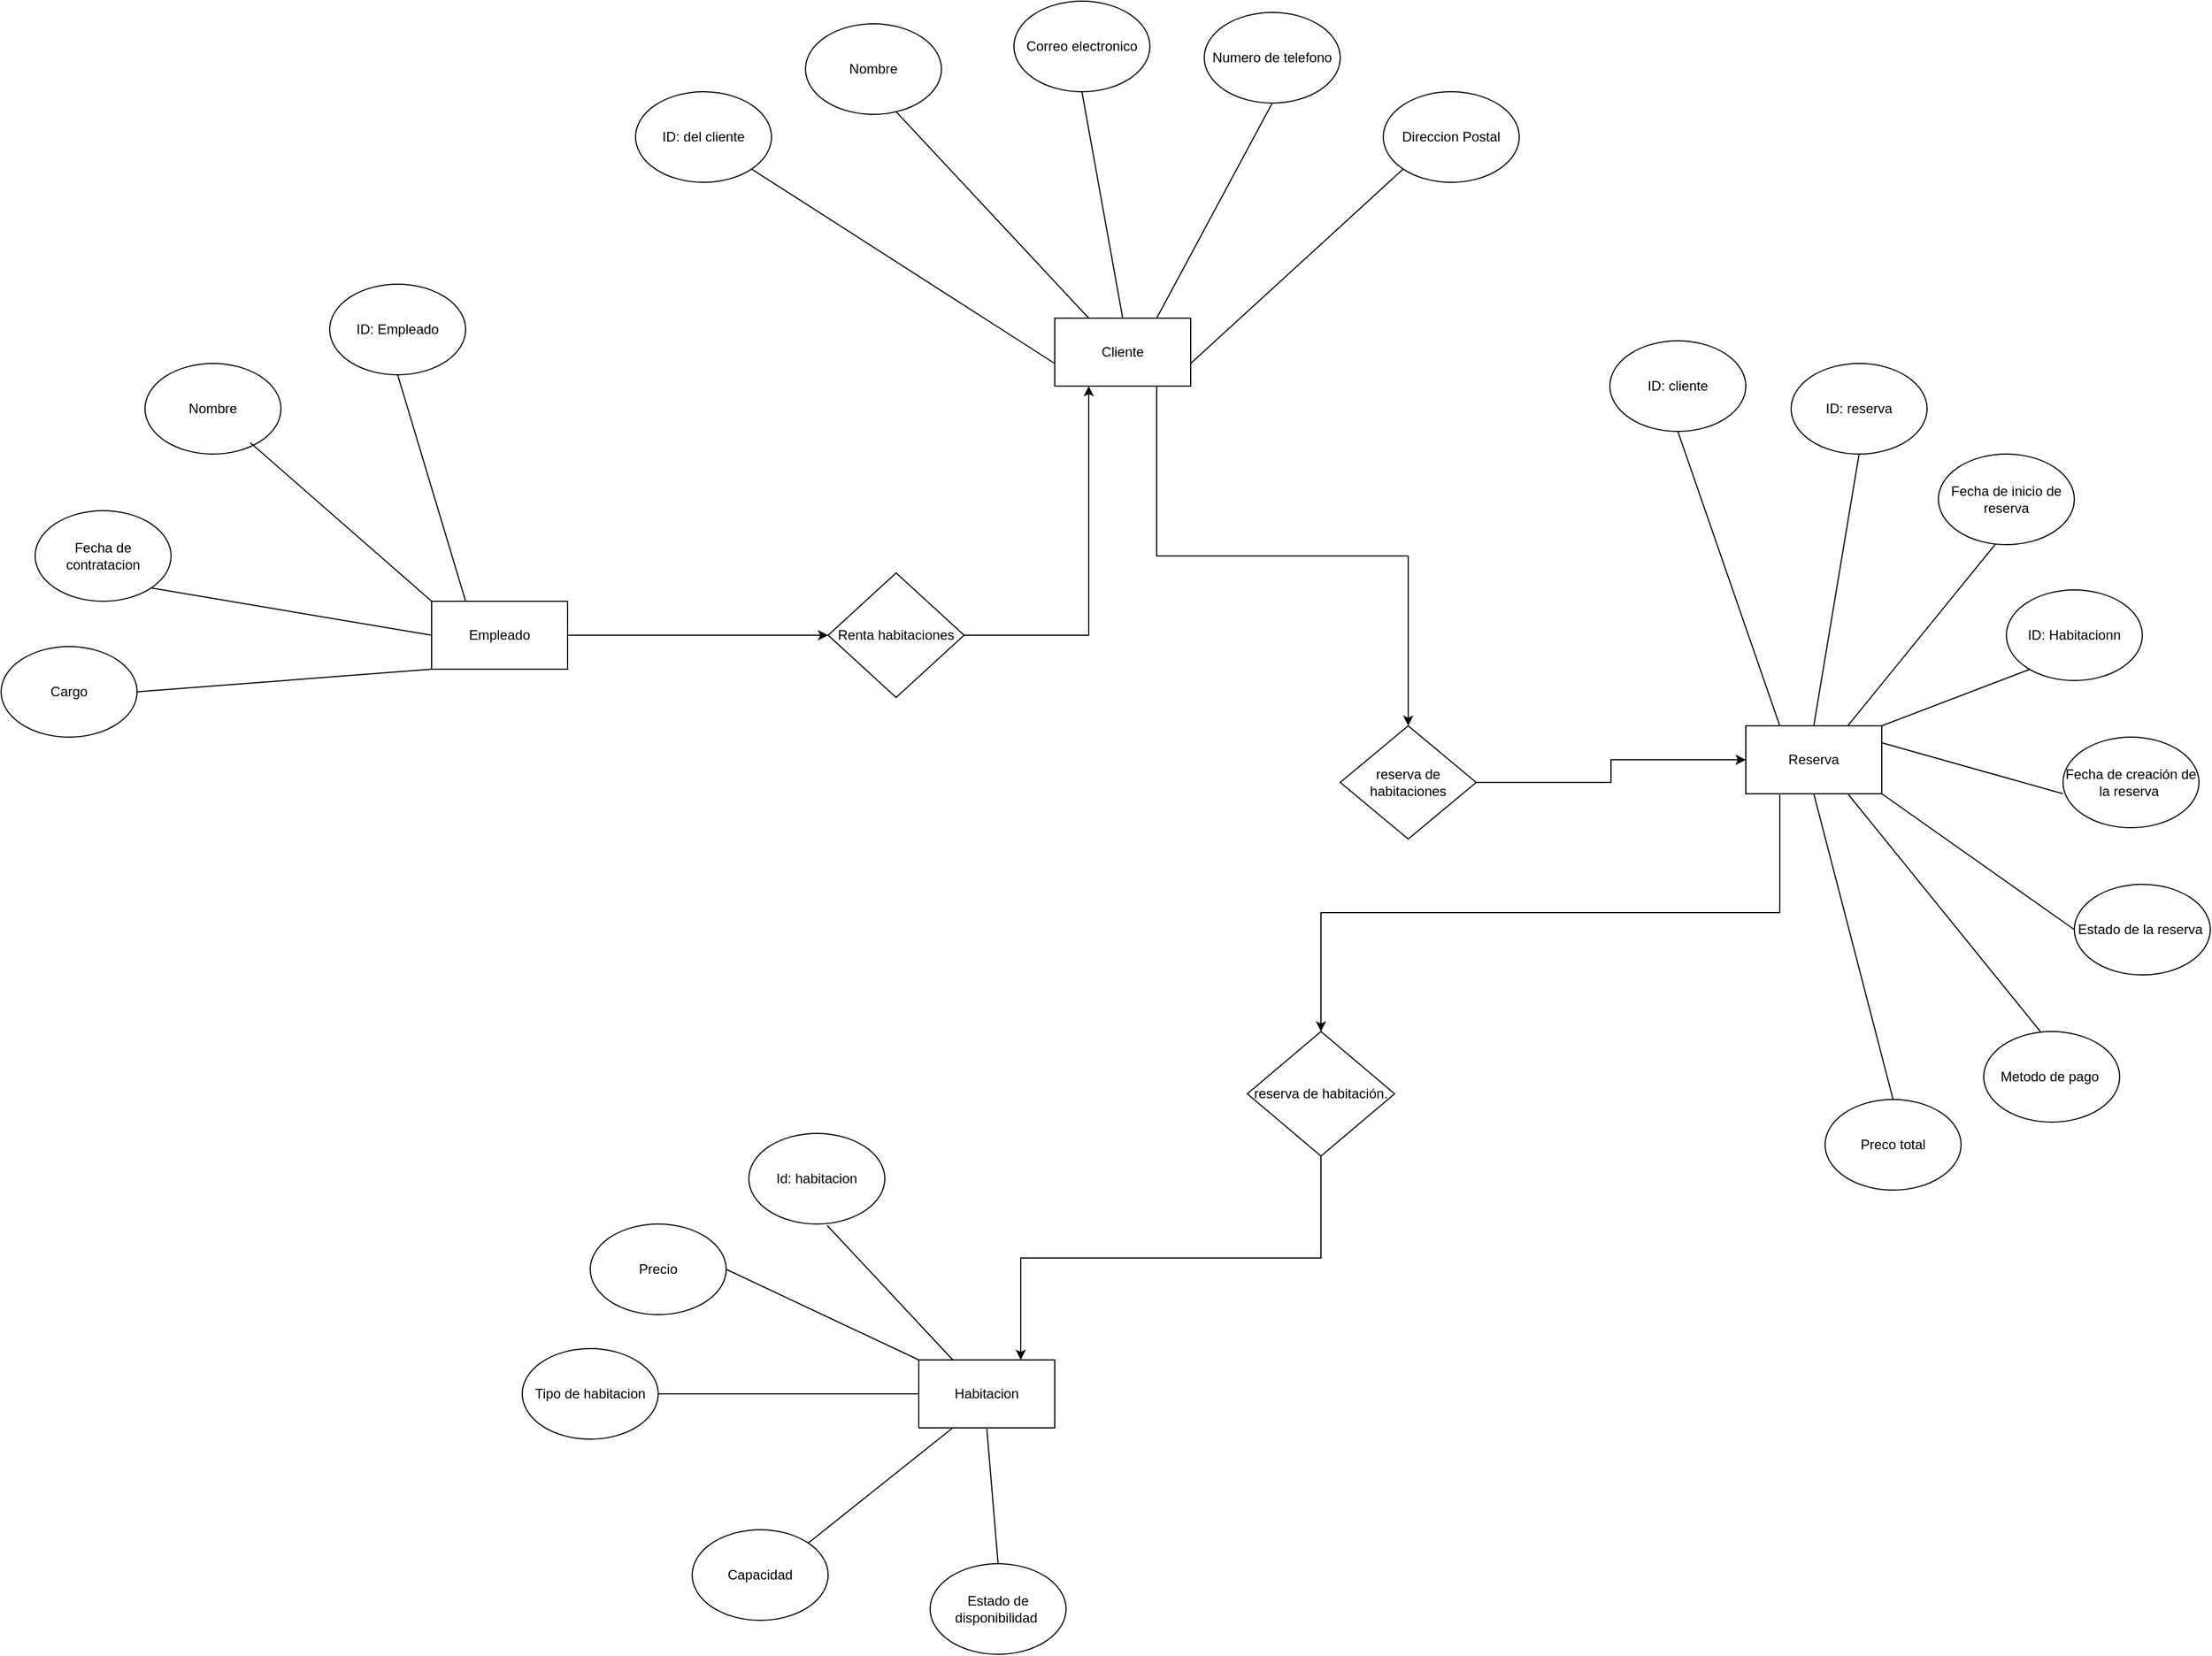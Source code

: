 <mxfile version="24.0.4" type="device" pages="2">
  <diagram name="Página-1" id="-MqDOU_DdKa5t3QtWSaB">
    <mxGraphModel dx="2831" dy="2239" grid="1" gridSize="10" guides="1" tooltips="1" connect="1" arrows="1" fold="1" page="1" pageScale="1" pageWidth="827" pageHeight="1169" math="0" shadow="0">
      <root>
        <mxCell id="0" />
        <mxCell id="1" parent="0" />
        <mxCell id="SwmQl8uYm_OJiq7L8Asu-42" style="edgeStyle=orthogonalEdgeStyle;rounded=0;orthogonalLoop=1;jettySize=auto;html=1;exitX=0.75;exitY=1;exitDx=0;exitDy=0;entryX=0.5;entryY=0;entryDx=0;entryDy=0;" parent="1" source="wfd1koPSOt6xtV-1Nqlb-1" target="nQkMyTVI8K83MqZ3Riz7-21" edge="1">
          <mxGeometry relative="1" as="geometry" />
        </mxCell>
        <mxCell id="wfd1koPSOt6xtV-1Nqlb-1" value="Cliente" style="rounded=0;whiteSpace=wrap;html=1;" parent="1" vertex="1">
          <mxGeometry x="390" y="250" width="120" height="60" as="geometry" />
        </mxCell>
        <mxCell id="wfd1koPSOt6xtV-1Nqlb-2" value="Nombre" style="ellipse;whiteSpace=wrap;html=1;" parent="1" vertex="1">
          <mxGeometry x="170" y="-10" width="120" height="80" as="geometry" />
        </mxCell>
        <mxCell id="wfd1koPSOt6xtV-1Nqlb-3" value="ID: del cliente" style="ellipse;whiteSpace=wrap;html=1;" parent="1" vertex="1">
          <mxGeometry x="20" y="50" width="120" height="80" as="geometry" />
        </mxCell>
        <mxCell id="wfd1koPSOt6xtV-1Nqlb-4" value="Correo electronico" style="ellipse;whiteSpace=wrap;html=1;" parent="1" vertex="1">
          <mxGeometry x="354" y="-30" width="120" height="80" as="geometry" />
        </mxCell>
        <mxCell id="wfd1koPSOt6xtV-1Nqlb-5" value="Numero de telefono" style="ellipse;whiteSpace=wrap;html=1;" parent="1" vertex="1">
          <mxGeometry x="522" y="-20" width="120" height="80" as="geometry" />
        </mxCell>
        <mxCell id="nQkMyTVI8K83MqZ3Riz7-1" value="" style="endArrow=none;html=1;rounded=0;exitX=1;exitY=1;exitDx=0;exitDy=0;" parent="1" source="wfd1koPSOt6xtV-1Nqlb-3" edge="1">
          <mxGeometry width="50" height="50" relative="1" as="geometry">
            <mxPoint x="340" y="340" as="sourcePoint" />
            <mxPoint x="390" y="290" as="targetPoint" />
          </mxGeometry>
        </mxCell>
        <mxCell id="nQkMyTVI8K83MqZ3Riz7-2" value="" style="endArrow=none;html=1;rounded=0;entryX=0.663;entryY=0.965;entryDx=0;entryDy=0;entryPerimeter=0;exitX=0.25;exitY=0;exitDx=0;exitDy=0;" parent="1" source="wfd1koPSOt6xtV-1Nqlb-1" target="wfd1koPSOt6xtV-1Nqlb-2" edge="1">
          <mxGeometry width="50" height="50" relative="1" as="geometry">
            <mxPoint x="400" y="250" as="sourcePoint" />
            <mxPoint x="450" y="200" as="targetPoint" />
          </mxGeometry>
        </mxCell>
        <mxCell id="nQkMyTVI8K83MqZ3Riz7-3" value="" style="endArrow=none;html=1;rounded=0;exitX=0.5;exitY=0;exitDx=0;exitDy=0;entryX=0.5;entryY=1;entryDx=0;entryDy=0;" parent="1" source="wfd1koPSOt6xtV-1Nqlb-1" target="wfd1koPSOt6xtV-1Nqlb-4" edge="1">
          <mxGeometry width="50" height="50" relative="1" as="geometry">
            <mxPoint x="470" y="220" as="sourcePoint" />
            <mxPoint x="520" y="170" as="targetPoint" />
          </mxGeometry>
        </mxCell>
        <mxCell id="nQkMyTVI8K83MqZ3Riz7-4" value="" style="endArrow=none;html=1;rounded=0;entryX=0.5;entryY=1;entryDx=0;entryDy=0;exitX=0.75;exitY=0;exitDx=0;exitDy=0;" parent="1" source="wfd1koPSOt6xtV-1Nqlb-1" target="wfd1koPSOt6xtV-1Nqlb-5" edge="1">
          <mxGeometry width="50" height="50" relative="1" as="geometry">
            <mxPoint x="510" y="290" as="sourcePoint" />
            <mxPoint x="560" y="240" as="targetPoint" />
          </mxGeometry>
        </mxCell>
        <mxCell id="SwmQl8uYm_OJiq7L8Asu-41" style="edgeStyle=orthogonalEdgeStyle;rounded=0;orthogonalLoop=1;jettySize=auto;html=1;exitX=0.5;exitY=1;exitDx=0;exitDy=0;entryX=0.75;entryY=0;entryDx=0;entryDy=0;" parent="1" source="nQkMyTVI8K83MqZ3Riz7-5" target="nQkMyTVI8K83MqZ3Riz7-7" edge="1">
          <mxGeometry relative="1" as="geometry" />
        </mxCell>
        <mxCell id="nQkMyTVI8K83MqZ3Riz7-5" value="reserva de habitación." style="rhombus;whiteSpace=wrap;html=1;" parent="1" vertex="1">
          <mxGeometry x="560" y="880" width="130" height="110" as="geometry" />
        </mxCell>
        <mxCell id="nQkMyTVI8K83MqZ3Riz7-7" value="Habitacion" style="rounded=0;whiteSpace=wrap;html=1;" parent="1" vertex="1">
          <mxGeometry x="270" y="1170" width="120" height="60" as="geometry" />
        </mxCell>
        <mxCell id="nQkMyTVI8K83MqZ3Riz7-8" value="Precio" style="ellipse;whiteSpace=wrap;html=1;" parent="1" vertex="1">
          <mxGeometry x="-20" y="1050" width="120" height="80" as="geometry" />
        </mxCell>
        <mxCell id="nQkMyTVI8K83MqZ3Riz7-9" value="Id: habitacion" style="ellipse;whiteSpace=wrap;html=1;" parent="1" vertex="1">
          <mxGeometry x="120" y="970" width="120" height="80" as="geometry" />
        </mxCell>
        <mxCell id="nQkMyTVI8K83MqZ3Riz7-12" value="Tipo de habitacion" style="ellipse;whiteSpace=wrap;html=1;" parent="1" vertex="1">
          <mxGeometry x="-80" y="1160" width="120" height="80" as="geometry" />
        </mxCell>
        <mxCell id="nQkMyTVI8K83MqZ3Riz7-13" value="Estado de disponibilidad&amp;nbsp;" style="ellipse;whiteSpace=wrap;html=1;" parent="1" vertex="1">
          <mxGeometry x="280" y="1350" width="120" height="80" as="geometry" />
        </mxCell>
        <mxCell id="nQkMyTVI8K83MqZ3Riz7-14" value="Capacidad" style="ellipse;whiteSpace=wrap;html=1;" parent="1" vertex="1">
          <mxGeometry x="70" y="1320" width="120" height="80" as="geometry" />
        </mxCell>
        <mxCell id="nQkMyTVI8K83MqZ3Riz7-16" value="" style="endArrow=none;html=1;rounded=0;exitX=0.5;exitY=0;exitDx=0;exitDy=0;entryX=0.5;entryY=1;entryDx=0;entryDy=0;" parent="1" source="nQkMyTVI8K83MqZ3Riz7-13" target="nQkMyTVI8K83MqZ3Riz7-7" edge="1">
          <mxGeometry width="50" height="50" relative="1" as="geometry">
            <mxPoint x="335" y="1340" as="sourcePoint" />
            <mxPoint x="360" y="1240" as="targetPoint" />
          </mxGeometry>
        </mxCell>
        <mxCell id="nQkMyTVI8K83MqZ3Riz7-17" value="" style="endArrow=none;html=1;rounded=0;exitX=1;exitY=0;exitDx=0;exitDy=0;" parent="1" source="nQkMyTVI8K83MqZ3Riz7-14" edge="1">
          <mxGeometry width="50" height="50" relative="1" as="geometry">
            <mxPoint x="250" y="1280" as="sourcePoint" />
            <mxPoint x="300" y="1230" as="targetPoint" />
          </mxGeometry>
        </mxCell>
        <mxCell id="nQkMyTVI8K83MqZ3Riz7-18" value="" style="endArrow=none;html=1;rounded=0;entryX=0.25;entryY=0;entryDx=0;entryDy=0;exitX=0.577;exitY=1.017;exitDx=0;exitDy=0;exitPerimeter=0;" parent="1" source="nQkMyTVI8K83MqZ3Riz7-9" target="nQkMyTVI8K83MqZ3Riz7-7" edge="1">
          <mxGeometry width="50" height="50" relative="1" as="geometry">
            <mxPoint x="40" y="1210" as="sourcePoint" />
            <mxPoint x="90" y="1160" as="targetPoint" />
          </mxGeometry>
        </mxCell>
        <mxCell id="nQkMyTVI8K83MqZ3Riz7-19" value="" style="endArrow=none;html=1;rounded=0;entryX=0;entryY=0;entryDx=0;entryDy=0;" parent="1" target="nQkMyTVI8K83MqZ3Riz7-7" edge="1">
          <mxGeometry width="50" height="50" relative="1" as="geometry">
            <mxPoint x="100" y="1090" as="sourcePoint" />
            <mxPoint x="150" y="1040" as="targetPoint" />
          </mxGeometry>
        </mxCell>
        <mxCell id="nQkMyTVI8K83MqZ3Riz7-20" value="" style="endArrow=none;html=1;rounded=0;exitX=0;exitY=0.5;exitDx=0;exitDy=0;" parent="1" source="nQkMyTVI8K83MqZ3Riz7-7" target="nQkMyTVI8K83MqZ3Riz7-12" edge="1">
          <mxGeometry width="50" height="50" relative="1" as="geometry">
            <mxPoint x="145" y="1085" as="sourcePoint" />
            <mxPoint x="195" y="1035" as="targetPoint" />
          </mxGeometry>
        </mxCell>
        <mxCell id="SwmQl8uYm_OJiq7L8Asu-44" style="edgeStyle=orthogonalEdgeStyle;rounded=0;orthogonalLoop=1;jettySize=auto;html=1;exitX=1;exitY=0.5;exitDx=0;exitDy=0;entryX=0;entryY=0.5;entryDx=0;entryDy=0;" parent="1" source="nQkMyTVI8K83MqZ3Riz7-21" target="SwmQl8uYm_OJiq7L8Asu-4" edge="1">
          <mxGeometry relative="1" as="geometry" />
        </mxCell>
        <mxCell id="nQkMyTVI8K83MqZ3Riz7-21" value="reserva de habitaciones" style="rhombus;whiteSpace=wrap;html=1;" parent="1" vertex="1">
          <mxGeometry x="642" y="610" width="120" height="100" as="geometry" />
        </mxCell>
        <mxCell id="SwmQl8uYm_OJiq7L8Asu-43" style="edgeStyle=orthogonalEdgeStyle;rounded=0;orthogonalLoop=1;jettySize=auto;html=1;exitX=0.25;exitY=1;exitDx=0;exitDy=0;entryX=0.5;entryY=0;entryDx=0;entryDy=0;" parent="1" source="SwmQl8uYm_OJiq7L8Asu-4" target="nQkMyTVI8K83MqZ3Riz7-5" edge="1">
          <mxGeometry relative="1" as="geometry" />
        </mxCell>
        <mxCell id="SwmQl8uYm_OJiq7L8Asu-4" value="Reserva" style="rounded=0;whiteSpace=wrap;html=1;" parent="1" vertex="1">
          <mxGeometry x="1000" y="610" width="120" height="60" as="geometry" />
        </mxCell>
        <mxCell id="SwmQl8uYm_OJiq7L8Asu-5" value="Fecha de creación de la reserva&amp;nbsp;" style="ellipse;whiteSpace=wrap;html=1;" parent="1" vertex="1">
          <mxGeometry x="1280" y="620" width="120" height="80" as="geometry" />
        </mxCell>
        <mxCell id="SwmQl8uYm_OJiq7L8Asu-6" value="ID: Habitacionn" style="ellipse;whiteSpace=wrap;html=1;" parent="1" vertex="1">
          <mxGeometry x="1230" y="490" width="120" height="80" as="geometry" />
        </mxCell>
        <mxCell id="SwmQl8uYm_OJiq7L8Asu-7" value="Fecha de inicio de reserva" style="ellipse;whiteSpace=wrap;html=1;" parent="1" vertex="1">
          <mxGeometry x="1170" y="370" width="120" height="80" as="geometry" />
        </mxCell>
        <mxCell id="SwmQl8uYm_OJiq7L8Asu-8" value="ID: cliente" style="ellipse;whiteSpace=wrap;html=1;" parent="1" vertex="1">
          <mxGeometry x="880" y="270" width="120" height="80" as="geometry" />
        </mxCell>
        <mxCell id="SwmQl8uYm_OJiq7L8Asu-9" value="ID: reserva" style="ellipse;whiteSpace=wrap;html=1;" parent="1" vertex="1">
          <mxGeometry x="1040" y="290" width="120" height="80" as="geometry" />
        </mxCell>
        <mxCell id="SwmQl8uYm_OJiq7L8Asu-10" value="Preco total" style="ellipse;whiteSpace=wrap;html=1;" parent="1" vertex="1">
          <mxGeometry x="1070" y="940" width="120" height="80" as="geometry" />
        </mxCell>
        <mxCell id="SwmQl8uYm_OJiq7L8Asu-11" value="Metodo de pago&amp;nbsp;" style="ellipse;whiteSpace=wrap;html=1;" parent="1" vertex="1">
          <mxGeometry x="1210" y="880" width="120" height="80" as="geometry" />
        </mxCell>
        <mxCell id="SwmQl8uYm_OJiq7L8Asu-12" value="Estado de la reserva&amp;nbsp;" style="ellipse;whiteSpace=wrap;html=1;" parent="1" vertex="1">
          <mxGeometry x="1290" y="750" width="120" height="80" as="geometry" />
        </mxCell>
        <mxCell id="SwmQl8uYm_OJiq7L8Asu-39" style="edgeStyle=orthogonalEdgeStyle;rounded=0;orthogonalLoop=1;jettySize=auto;html=1;exitX=1;exitY=0.5;exitDx=0;exitDy=0;entryX=0.25;entryY=1;entryDx=0;entryDy=0;" parent="1" source="SwmQl8uYm_OJiq7L8Asu-13" target="wfd1koPSOt6xtV-1Nqlb-1" edge="1">
          <mxGeometry relative="1" as="geometry" />
        </mxCell>
        <mxCell id="SwmQl8uYm_OJiq7L8Asu-13" value="Renta habitaciones" style="rhombus;whiteSpace=wrap;html=1;" parent="1" vertex="1">
          <mxGeometry x="190" y="475" width="120" height="110" as="geometry" />
        </mxCell>
        <mxCell id="SwmQl8uYm_OJiq7L8Asu-14" value="Empleado" style="rounded=0;whiteSpace=wrap;html=1;" parent="1" vertex="1">
          <mxGeometry x="-160" y="500" width="120" height="60" as="geometry" />
        </mxCell>
        <mxCell id="SwmQl8uYm_OJiq7L8Asu-16" value="Fecha de contratacion" style="ellipse;whiteSpace=wrap;html=1;" parent="1" vertex="1">
          <mxGeometry x="-510" y="420" width="120" height="80" as="geometry" />
        </mxCell>
        <mxCell id="SwmQl8uYm_OJiq7L8Asu-17" value="Cargo" style="ellipse;whiteSpace=wrap;html=1;" parent="1" vertex="1">
          <mxGeometry x="-540" y="540" width="120" height="80" as="geometry" />
        </mxCell>
        <mxCell id="SwmQl8uYm_OJiq7L8Asu-19" value="Nombre" style="ellipse;whiteSpace=wrap;html=1;" parent="1" vertex="1">
          <mxGeometry x="-413" y="290" width="120" height="80" as="geometry" />
        </mxCell>
        <mxCell id="SwmQl8uYm_OJiq7L8Asu-20" value="ID: Empleado" style="ellipse;whiteSpace=wrap;html=1;" parent="1" vertex="1">
          <mxGeometry x="-250" y="220" width="120" height="80" as="geometry" />
        </mxCell>
        <mxCell id="SwmQl8uYm_OJiq7L8Asu-25" value="" style="endArrow=none;html=1;rounded=0;exitX=1;exitY=0.5;exitDx=0;exitDy=0;" parent="1" source="SwmQl8uYm_OJiq7L8Asu-17" edge="1">
          <mxGeometry width="50" height="50" relative="1" as="geometry">
            <mxPoint x="-210" y="610" as="sourcePoint" />
            <mxPoint x="-160" y="560" as="targetPoint" />
          </mxGeometry>
        </mxCell>
        <mxCell id="SwmQl8uYm_OJiq7L8Asu-26" value="" style="endArrow=none;html=1;rounded=0;entryX=0;entryY=0;entryDx=0;entryDy=0;" parent="1" target="SwmQl8uYm_OJiq7L8Asu-14" edge="1">
          <mxGeometry width="50" height="50" relative="1" as="geometry">
            <mxPoint x="-320" y="360" as="sourcePoint" />
            <mxPoint x="-160" y="530" as="targetPoint" />
          </mxGeometry>
        </mxCell>
        <mxCell id="SwmQl8uYm_OJiq7L8Asu-27" value="" style="endArrow=none;html=1;rounded=0;exitX=0.5;exitY=1;exitDx=0;exitDy=0;entryX=0.25;entryY=0;entryDx=0;entryDy=0;" parent="1" source="SwmQl8uYm_OJiq7L8Asu-20" target="SwmQl8uYm_OJiq7L8Asu-14" edge="1">
          <mxGeometry width="50" height="50" relative="1" as="geometry">
            <mxPoint x="-210" y="550" as="sourcePoint" />
            <mxPoint x="-110" y="490" as="targetPoint" />
          </mxGeometry>
        </mxCell>
        <mxCell id="SwmQl8uYm_OJiq7L8Asu-28" value="" style="endArrow=none;html=1;rounded=0;entryX=1;entryY=1;entryDx=0;entryDy=0;exitX=0;exitY=0.5;exitDx=0;exitDy=0;" parent="1" source="SwmQl8uYm_OJiq7L8Asu-14" target="SwmQl8uYm_OJiq7L8Asu-16" edge="1">
          <mxGeometry width="50" height="50" relative="1" as="geometry">
            <mxPoint x="-160" y="500" as="sourcePoint" />
            <mxPoint x="-60" y="450" as="targetPoint" />
          </mxGeometry>
        </mxCell>
        <mxCell id="SwmQl8uYm_OJiq7L8Asu-29" value="" style="endArrow=none;html=1;rounded=0;exitX=1;exitY=0;exitDx=0;exitDy=0;" parent="1" source="SwmQl8uYm_OJiq7L8Asu-4" edge="1">
          <mxGeometry width="50" height="50" relative="1" as="geometry">
            <mxPoint x="1201" y="610" as="sourcePoint" />
            <mxPoint x="1251" y="560" as="targetPoint" />
          </mxGeometry>
        </mxCell>
        <mxCell id="SwmQl8uYm_OJiq7L8Asu-30" value="" style="endArrow=none;html=1;rounded=0;exitX=0.75;exitY=0;exitDx=0;exitDy=0;" parent="1" source="SwmQl8uYm_OJiq7L8Asu-4" edge="1">
          <mxGeometry width="50" height="50" relative="1" as="geometry">
            <mxPoint x="1170" y="500" as="sourcePoint" />
            <mxPoint x="1220" y="450" as="targetPoint" />
          </mxGeometry>
        </mxCell>
        <mxCell id="SwmQl8uYm_OJiq7L8Asu-31" value="" style="endArrow=none;html=1;rounded=0;entryX=0.5;entryY=1;entryDx=0;entryDy=0;exitX=0.25;exitY=0;exitDx=0;exitDy=0;" parent="1" source="SwmQl8uYm_OJiq7L8Asu-4" target="SwmQl8uYm_OJiq7L8Asu-8" edge="1">
          <mxGeometry width="50" height="50" relative="1" as="geometry">
            <mxPoint x="1080" y="610" as="sourcePoint" />
            <mxPoint x="1130" y="560" as="targetPoint" />
          </mxGeometry>
        </mxCell>
        <mxCell id="SwmQl8uYm_OJiq7L8Asu-32" value="" style="endArrow=none;html=1;rounded=0;entryX=0.5;entryY=1;entryDx=0;entryDy=0;exitX=0.5;exitY=0;exitDx=0;exitDy=0;" parent="1" source="SwmQl8uYm_OJiq7L8Asu-4" target="SwmQl8uYm_OJiq7L8Asu-9" edge="1">
          <mxGeometry width="50" height="50" relative="1" as="geometry">
            <mxPoint x="1020" y="590" as="sourcePoint" />
            <mxPoint x="1120" y="560" as="targetPoint" />
          </mxGeometry>
        </mxCell>
        <mxCell id="SwmQl8uYm_OJiq7L8Asu-33" value="" style="endArrow=none;html=1;rounded=0;exitX=0.5;exitY=0;exitDx=0;exitDy=0;entryX=0.5;entryY=1;entryDx=0;entryDy=0;" parent="1" source="SwmQl8uYm_OJiq7L8Asu-10" target="SwmQl8uYm_OJiq7L8Asu-4" edge="1">
          <mxGeometry width="50" height="50" relative="1" as="geometry">
            <mxPoint x="980" y="720" as="sourcePoint" />
            <mxPoint x="1030" y="670" as="targetPoint" />
          </mxGeometry>
        </mxCell>
        <mxCell id="SwmQl8uYm_OJiq7L8Asu-34" value="" style="endArrow=none;html=1;rounded=0;exitX=0.75;exitY=1;exitDx=0;exitDy=0;" parent="1" source="SwmQl8uYm_OJiq7L8Asu-4" edge="1">
          <mxGeometry width="50" height="50" relative="1" as="geometry">
            <mxPoint x="1100" y="680" as="sourcePoint" />
            <mxPoint x="1260" y="880" as="targetPoint" />
          </mxGeometry>
        </mxCell>
        <mxCell id="SwmQl8uYm_OJiq7L8Asu-35" value="" style="endArrow=none;html=1;rounded=0;exitX=1;exitY=1;exitDx=0;exitDy=0;" parent="1" source="SwmQl8uYm_OJiq7L8Asu-4" edge="1">
          <mxGeometry width="50" height="50" relative="1" as="geometry">
            <mxPoint x="1240" y="840" as="sourcePoint" />
            <mxPoint x="1290" y="790" as="targetPoint" />
          </mxGeometry>
        </mxCell>
        <mxCell id="SwmQl8uYm_OJiq7L8Asu-36" value="" style="endArrow=none;html=1;rounded=0;exitX=1;exitY=0.25;exitDx=0;exitDy=0;" parent="1" source="SwmQl8uYm_OJiq7L8Asu-4" edge="1">
          <mxGeometry width="50" height="50" relative="1" as="geometry">
            <mxPoint x="1230" y="720" as="sourcePoint" />
            <mxPoint x="1280" y="670" as="targetPoint" />
          </mxGeometry>
        </mxCell>
        <mxCell id="SwmQl8uYm_OJiq7L8Asu-37" value="" style="endArrow=classic;html=1;rounded=0;" parent="1" target="SwmQl8uYm_OJiq7L8Asu-13" edge="1">
          <mxGeometry width="50" height="50" relative="1" as="geometry">
            <mxPoint x="-40" y="530" as="sourcePoint" />
            <mxPoint x="10" y="480" as="targetPoint" />
          </mxGeometry>
        </mxCell>
        <mxCell id="SwmQl8uYm_OJiq7L8Asu-45" value="Direccion Postal" style="ellipse;whiteSpace=wrap;html=1;" parent="1" vertex="1">
          <mxGeometry x="680" y="50" width="120" height="80" as="geometry" />
        </mxCell>
        <mxCell id="SwmQl8uYm_OJiq7L8Asu-47" value="" style="endArrow=none;html=1;rounded=0;entryX=0;entryY=1;entryDx=0;entryDy=0;" parent="1" target="SwmQl8uYm_OJiq7L8Asu-45" edge="1">
          <mxGeometry width="50" height="50" relative="1" as="geometry">
            <mxPoint x="510" y="290" as="sourcePoint" />
            <mxPoint x="560" y="240" as="targetPoint" />
          </mxGeometry>
        </mxCell>
      </root>
    </mxGraphModel>
  </diagram>
  <diagram id="M701WB8tDD-W6Gy_M5lE" name="Página-2">
    <mxGraphModel dx="1336" dy="1882" grid="1" gridSize="10" guides="1" tooltips="1" connect="1" arrows="1" fold="1" page="1" pageScale="1" pageWidth="827" pageHeight="1169" math="0" shadow="0">
      <root>
        <mxCell id="0" />
        <mxCell id="1" parent="0" />
        <mxCell id="of2Zff7GWmMdUi4QlBoV-13" style="edgeStyle=orthogonalEdgeStyle;rounded=0;orthogonalLoop=1;jettySize=auto;html=1;startArrow=ERone;startFill=0;endArrow=ERzeroToMany;endFill=0;" edge="1" parent="1" source="wAEXzgQAsj-_6vy7m9s9-1" target="ScAs1bZNZOQb9yzB2_Mz-8">
          <mxGeometry relative="1" as="geometry" />
        </mxCell>
        <mxCell id="wAEXzgQAsj-_6vy7m9s9-1" value="Empleado" style="shape=table;startSize=30;container=1;collapsible=1;childLayout=tableLayout;fixedRows=1;rowLines=0;fontStyle=1;align=center;resizeLast=1;html=1;" vertex="1" parent="1">
          <mxGeometry x="250" y="190" width="240" height="180" as="geometry" />
        </mxCell>
        <mxCell id="wAEXzgQAsj-_6vy7m9s9-2" value="" style="shape=tableRow;horizontal=0;startSize=0;swimlaneHead=0;swimlaneBody=0;fillColor=none;collapsible=0;dropTarget=0;points=[[0,0.5],[1,0.5]];portConstraint=eastwest;top=0;left=0;right=0;bottom=1;" vertex="1" parent="wAEXzgQAsj-_6vy7m9s9-1">
          <mxGeometry y="30" width="240" height="30" as="geometry" />
        </mxCell>
        <mxCell id="wAEXzgQAsj-_6vy7m9s9-3" value="PK" style="shape=partialRectangle;connectable=0;fillColor=none;top=0;left=0;bottom=0;right=0;fontStyle=1;overflow=hidden;whiteSpace=wrap;html=1;" vertex="1" parent="wAEXzgQAsj-_6vy7m9s9-2">
          <mxGeometry width="30" height="30" as="geometry">
            <mxRectangle width="30" height="30" as="alternateBounds" />
          </mxGeometry>
        </mxCell>
        <mxCell id="wAEXzgQAsj-_6vy7m9s9-4" value="UniqueID" style="shape=partialRectangle;connectable=0;fillColor=none;top=0;left=0;bottom=0;right=0;align=left;spacingLeft=6;fontStyle=5;overflow=hidden;whiteSpace=wrap;html=1;" vertex="1" parent="wAEXzgQAsj-_6vy7m9s9-2">
          <mxGeometry x="30" width="210" height="30" as="geometry">
            <mxRectangle width="210" height="30" as="alternateBounds" />
          </mxGeometry>
        </mxCell>
        <mxCell id="wAEXzgQAsj-_6vy7m9s9-5" value="" style="shape=tableRow;horizontal=0;startSize=0;swimlaneHead=0;swimlaneBody=0;fillColor=none;collapsible=0;dropTarget=0;points=[[0,0.5],[1,0.5]];portConstraint=eastwest;top=0;left=0;right=0;bottom=0;" vertex="1" parent="wAEXzgQAsj-_6vy7m9s9-1">
          <mxGeometry y="60" width="240" height="30" as="geometry" />
        </mxCell>
        <mxCell id="wAEXzgQAsj-_6vy7m9s9-6" value="" style="shape=partialRectangle;connectable=0;fillColor=none;top=0;left=0;bottom=0;right=0;editable=1;overflow=hidden;whiteSpace=wrap;html=1;" vertex="1" parent="wAEXzgQAsj-_6vy7m9s9-5">
          <mxGeometry width="30" height="30" as="geometry">
            <mxRectangle width="30" height="30" as="alternateBounds" />
          </mxGeometry>
        </mxCell>
        <mxCell id="wAEXzgQAsj-_6vy7m9s9-7" value="ID: EMPLEADO INT NOT NULL" style="shape=partialRectangle;connectable=0;fillColor=none;top=0;left=0;bottom=0;right=0;align=left;spacingLeft=6;overflow=hidden;whiteSpace=wrap;html=1;" vertex="1" parent="wAEXzgQAsj-_6vy7m9s9-5">
          <mxGeometry x="30" width="210" height="30" as="geometry">
            <mxRectangle width="210" height="30" as="alternateBounds" />
          </mxGeometry>
        </mxCell>
        <mxCell id="wAEXzgQAsj-_6vy7m9s9-8" value="" style="shape=tableRow;horizontal=0;startSize=0;swimlaneHead=0;swimlaneBody=0;fillColor=none;collapsible=0;dropTarget=0;points=[[0,0.5],[1,0.5]];portConstraint=eastwest;top=0;left=0;right=0;bottom=0;" vertex="1" parent="wAEXzgQAsj-_6vy7m9s9-1">
          <mxGeometry y="90" width="240" height="30" as="geometry" />
        </mxCell>
        <mxCell id="wAEXzgQAsj-_6vy7m9s9-9" value="" style="shape=partialRectangle;connectable=0;fillColor=none;top=0;left=0;bottom=0;right=0;editable=1;overflow=hidden;whiteSpace=wrap;html=1;" vertex="1" parent="wAEXzgQAsj-_6vy7m9s9-8">
          <mxGeometry width="30" height="30" as="geometry">
            <mxRectangle width="30" height="30" as="alternateBounds" />
          </mxGeometry>
        </mxCell>
        <mxCell id="wAEXzgQAsj-_6vy7m9s9-10" value="Nombre VARCHAR(50) NOT NULL" style="shape=partialRectangle;connectable=0;fillColor=none;top=0;left=0;bottom=0;right=0;align=left;spacingLeft=6;overflow=hidden;whiteSpace=wrap;html=1;" vertex="1" parent="wAEXzgQAsj-_6vy7m9s9-8">
          <mxGeometry x="30" width="210" height="30" as="geometry">
            <mxRectangle width="210" height="30" as="alternateBounds" />
          </mxGeometry>
        </mxCell>
        <mxCell id="wAEXzgQAsj-_6vy7m9s9-11" value="" style="shape=tableRow;horizontal=0;startSize=0;swimlaneHead=0;swimlaneBody=0;fillColor=none;collapsible=0;dropTarget=0;points=[[0,0.5],[1,0.5]];portConstraint=eastwest;top=0;left=0;right=0;bottom=0;" vertex="1" parent="wAEXzgQAsj-_6vy7m9s9-1">
          <mxGeometry y="120" width="240" height="30" as="geometry" />
        </mxCell>
        <mxCell id="wAEXzgQAsj-_6vy7m9s9-12" value="" style="shape=partialRectangle;connectable=0;fillColor=none;top=0;left=0;bottom=0;right=0;editable=1;overflow=hidden;whiteSpace=wrap;html=1;" vertex="1" parent="wAEXzgQAsj-_6vy7m9s9-11">
          <mxGeometry width="30" height="30" as="geometry">
            <mxRectangle width="30" height="30" as="alternateBounds" />
          </mxGeometry>
        </mxCell>
        <mxCell id="wAEXzgQAsj-_6vy7m9s9-13" value="Fecha de contratacion DATE" style="shape=partialRectangle;connectable=0;fillColor=none;top=0;left=0;bottom=0;right=0;align=left;spacingLeft=6;overflow=hidden;whiteSpace=wrap;html=1;" vertex="1" parent="wAEXzgQAsj-_6vy7m9s9-11">
          <mxGeometry x="30" width="210" height="30" as="geometry">
            <mxRectangle width="210" height="30" as="alternateBounds" />
          </mxGeometry>
        </mxCell>
        <mxCell id="wAEXzgQAsj-_6vy7m9s9-14" style="shape=tableRow;horizontal=0;startSize=0;swimlaneHead=0;swimlaneBody=0;fillColor=none;collapsible=0;dropTarget=0;points=[[0,0.5],[1,0.5]];portConstraint=eastwest;top=0;left=0;right=0;bottom=0;" vertex="1" parent="wAEXzgQAsj-_6vy7m9s9-1">
          <mxGeometry y="150" width="240" height="30" as="geometry" />
        </mxCell>
        <mxCell id="wAEXzgQAsj-_6vy7m9s9-15" style="shape=partialRectangle;connectable=0;fillColor=none;top=0;left=0;bottom=0;right=0;editable=1;overflow=hidden;whiteSpace=wrap;html=1;" vertex="1" parent="wAEXzgQAsj-_6vy7m9s9-14">
          <mxGeometry width="30" height="30" as="geometry">
            <mxRectangle width="30" height="30" as="alternateBounds" />
          </mxGeometry>
        </mxCell>
        <mxCell id="wAEXzgQAsj-_6vy7m9s9-16" value="Cargo VARCHAR(60) NOT NULL&amp;nbsp;" style="shape=partialRectangle;connectable=0;fillColor=none;top=0;left=0;bottom=0;right=0;align=left;spacingLeft=6;overflow=hidden;whiteSpace=wrap;html=1;" vertex="1" parent="wAEXzgQAsj-_6vy7m9s9-14">
          <mxGeometry x="30" width="210" height="30" as="geometry">
            <mxRectangle width="210" height="30" as="alternateBounds" />
          </mxGeometry>
        </mxCell>
        <mxCell id="tC7PqYVQT5IYwynavRlT-1" value="Cliente" style="shape=table;startSize=30;container=1;collapsible=1;childLayout=tableLayout;fixedRows=1;rowLines=0;fontStyle=1;align=center;resizeLast=1;html=1;" vertex="1" parent="1">
          <mxGeometry x="660" y="200" width="220" height="180" as="geometry" />
        </mxCell>
        <mxCell id="tC7PqYVQT5IYwynavRlT-2" value="" style="shape=tableRow;horizontal=0;startSize=0;swimlaneHead=0;swimlaneBody=0;fillColor=none;collapsible=0;dropTarget=0;points=[[0,0.5],[1,0.5]];portConstraint=eastwest;top=0;left=0;right=0;bottom=1;" vertex="1" parent="tC7PqYVQT5IYwynavRlT-1">
          <mxGeometry y="30" width="220" height="30" as="geometry" />
        </mxCell>
        <mxCell id="tC7PqYVQT5IYwynavRlT-3" value="PK" style="shape=partialRectangle;connectable=0;fillColor=none;top=0;left=0;bottom=0;right=0;fontStyle=1;overflow=hidden;whiteSpace=wrap;html=1;" vertex="1" parent="tC7PqYVQT5IYwynavRlT-2">
          <mxGeometry width="30" height="30" as="geometry">
            <mxRectangle width="30" height="30" as="alternateBounds" />
          </mxGeometry>
        </mxCell>
        <mxCell id="tC7PqYVQT5IYwynavRlT-4" value="&lt;span style=&quot;font-weight: 400;&quot;&gt;ID CLIENTE INT NOT NULL&lt;/span&gt;" style="shape=partialRectangle;connectable=0;fillColor=none;top=0;left=0;bottom=0;right=0;align=left;spacingLeft=6;fontStyle=5;overflow=hidden;whiteSpace=wrap;html=1;" vertex="1" parent="tC7PqYVQT5IYwynavRlT-2">
          <mxGeometry x="30" width="190" height="30" as="geometry">
            <mxRectangle width="190" height="30" as="alternateBounds" />
          </mxGeometry>
        </mxCell>
        <mxCell id="tC7PqYVQT5IYwynavRlT-8" value="" style="shape=tableRow;horizontal=0;startSize=0;swimlaneHead=0;swimlaneBody=0;fillColor=none;collapsible=0;dropTarget=0;points=[[0,0.5],[1,0.5]];portConstraint=eastwest;top=0;left=0;right=0;bottom=0;" vertex="1" parent="tC7PqYVQT5IYwynavRlT-1">
          <mxGeometry y="60" width="220" height="30" as="geometry" />
        </mxCell>
        <mxCell id="tC7PqYVQT5IYwynavRlT-9" value="" style="shape=partialRectangle;connectable=0;fillColor=none;top=0;left=0;bottom=0;right=0;editable=1;overflow=hidden;whiteSpace=wrap;html=1;" vertex="1" parent="tC7PqYVQT5IYwynavRlT-8">
          <mxGeometry width="30" height="30" as="geometry">
            <mxRectangle width="30" height="30" as="alternateBounds" />
          </mxGeometry>
        </mxCell>
        <mxCell id="tC7PqYVQT5IYwynavRlT-10" value="Nombre Varchar(50) NOT NULL" style="shape=partialRectangle;connectable=0;fillColor=none;top=0;left=0;bottom=0;right=0;align=left;spacingLeft=6;overflow=hidden;whiteSpace=wrap;html=1;" vertex="1" parent="tC7PqYVQT5IYwynavRlT-8">
          <mxGeometry x="30" width="190" height="30" as="geometry">
            <mxRectangle width="190" height="30" as="alternateBounds" />
          </mxGeometry>
        </mxCell>
        <mxCell id="tC7PqYVQT5IYwynavRlT-11" value="" style="shape=tableRow;horizontal=0;startSize=0;swimlaneHead=0;swimlaneBody=0;fillColor=none;collapsible=0;dropTarget=0;points=[[0,0.5],[1,0.5]];portConstraint=eastwest;top=0;left=0;right=0;bottom=0;" vertex="1" parent="tC7PqYVQT5IYwynavRlT-1">
          <mxGeometry y="90" width="220" height="30" as="geometry" />
        </mxCell>
        <mxCell id="tC7PqYVQT5IYwynavRlT-12" value="" style="shape=partialRectangle;connectable=0;fillColor=none;top=0;left=0;bottom=0;right=0;editable=1;overflow=hidden;whiteSpace=wrap;html=1;" vertex="1" parent="tC7PqYVQT5IYwynavRlT-11">
          <mxGeometry width="30" height="30" as="geometry">
            <mxRectangle width="30" height="30" as="alternateBounds" />
          </mxGeometry>
        </mxCell>
        <mxCell id="tC7PqYVQT5IYwynavRlT-13" value="Correo Varchar(50)&amp;nbsp;&amp;nbsp;" style="shape=partialRectangle;connectable=0;fillColor=none;top=0;left=0;bottom=0;right=0;align=left;spacingLeft=6;overflow=hidden;whiteSpace=wrap;html=1;" vertex="1" parent="tC7PqYVQT5IYwynavRlT-11">
          <mxGeometry x="30" width="190" height="30" as="geometry">
            <mxRectangle width="190" height="30" as="alternateBounds" />
          </mxGeometry>
        </mxCell>
        <mxCell id="wtrO5Kn7UcTp9M5IVGJi-1" style="shape=tableRow;horizontal=0;startSize=0;swimlaneHead=0;swimlaneBody=0;fillColor=none;collapsible=0;dropTarget=0;points=[[0,0.5],[1,0.5]];portConstraint=eastwest;top=0;left=0;right=0;bottom=0;" vertex="1" parent="tC7PqYVQT5IYwynavRlT-1">
          <mxGeometry y="120" width="220" height="30" as="geometry" />
        </mxCell>
        <mxCell id="wtrO5Kn7UcTp9M5IVGJi-2" style="shape=partialRectangle;connectable=0;fillColor=none;top=0;left=0;bottom=0;right=0;editable=1;overflow=hidden;whiteSpace=wrap;html=1;" vertex="1" parent="wtrO5Kn7UcTp9M5IVGJi-1">
          <mxGeometry width="30" height="30" as="geometry">
            <mxRectangle width="30" height="30" as="alternateBounds" />
          </mxGeometry>
        </mxCell>
        <mxCell id="wtrO5Kn7UcTp9M5IVGJi-3" value="Telefono CHAR(13) NOT NULL" style="shape=partialRectangle;connectable=0;fillColor=none;top=0;left=0;bottom=0;right=0;align=left;spacingLeft=6;overflow=hidden;whiteSpace=wrap;html=1;" vertex="1" parent="wtrO5Kn7UcTp9M5IVGJi-1">
          <mxGeometry x="30" width="190" height="30" as="geometry">
            <mxRectangle width="190" height="30" as="alternateBounds" />
          </mxGeometry>
        </mxCell>
        <mxCell id="wtrO5Kn7UcTp9M5IVGJi-4" style="shape=tableRow;horizontal=0;startSize=0;swimlaneHead=0;swimlaneBody=0;fillColor=none;collapsible=0;dropTarget=0;points=[[0,0.5],[1,0.5]];portConstraint=eastwest;top=0;left=0;right=0;bottom=0;" vertex="1" parent="tC7PqYVQT5IYwynavRlT-1">
          <mxGeometry y="150" width="220" height="30" as="geometry" />
        </mxCell>
        <mxCell id="wtrO5Kn7UcTp9M5IVGJi-5" style="shape=partialRectangle;connectable=0;fillColor=none;top=0;left=0;bottom=0;right=0;editable=1;overflow=hidden;whiteSpace=wrap;html=1;" vertex="1" parent="wtrO5Kn7UcTp9M5IVGJi-4">
          <mxGeometry width="30" height="30" as="geometry">
            <mxRectangle width="30" height="30" as="alternateBounds" />
          </mxGeometry>
        </mxCell>
        <mxCell id="wtrO5Kn7UcTp9M5IVGJi-6" value="Dirección Varchar(50)&amp;nbsp;" style="shape=partialRectangle;connectable=0;fillColor=none;top=0;left=0;bottom=0;right=0;align=left;spacingLeft=6;overflow=hidden;whiteSpace=wrap;html=1;" vertex="1" parent="wtrO5Kn7UcTp9M5IVGJi-4">
          <mxGeometry x="30" width="190" height="30" as="geometry">
            <mxRectangle width="190" height="30" as="alternateBounds" />
          </mxGeometry>
        </mxCell>
        <mxCell id="0Efjt3BuuD6jAIDWfpS9-1" value="Reserva" style="shape=table;startSize=30;container=1;collapsible=1;childLayout=tableLayout;fixedRows=1;rowLines=0;fontStyle=1;align=center;resizeLast=1;html=1;" vertex="1" parent="1">
          <mxGeometry x="910" y="-160" width="390" height="150" as="geometry" />
        </mxCell>
        <mxCell id="0Efjt3BuuD6jAIDWfpS9-2" value="" style="shape=tableRow;horizontal=0;startSize=0;swimlaneHead=0;swimlaneBody=0;fillColor=none;collapsible=0;dropTarget=0;points=[[0,0.5],[1,0.5]];portConstraint=eastwest;top=0;left=0;right=0;bottom=1;" vertex="1" parent="0Efjt3BuuD6jAIDWfpS9-1">
          <mxGeometry y="30" width="390" height="30" as="geometry" />
        </mxCell>
        <mxCell id="0Efjt3BuuD6jAIDWfpS9-3" value="PK" style="shape=partialRectangle;connectable=0;fillColor=none;top=0;left=0;bottom=0;right=0;fontStyle=1;overflow=hidden;whiteSpace=wrap;html=1;" vertex="1" parent="0Efjt3BuuD6jAIDWfpS9-2">
          <mxGeometry width="30" height="30" as="geometry">
            <mxRectangle width="30" height="30" as="alternateBounds" />
          </mxGeometry>
        </mxCell>
        <mxCell id="0Efjt3BuuD6jAIDWfpS9-4" value="ID: reserva INT NOT NULL" style="shape=partialRectangle;connectable=0;fillColor=none;top=0;left=0;bottom=0;right=0;align=left;spacingLeft=6;fontStyle=5;overflow=hidden;whiteSpace=wrap;html=1;" vertex="1" parent="0Efjt3BuuD6jAIDWfpS9-2">
          <mxGeometry x="30" width="360" height="30" as="geometry">
            <mxRectangle width="360" height="30" as="alternateBounds" />
          </mxGeometry>
        </mxCell>
        <mxCell id="0Efjt3BuuD6jAIDWfpS9-5" value="" style="shape=tableRow;horizontal=0;startSize=0;swimlaneHead=0;swimlaneBody=0;fillColor=none;collapsible=0;dropTarget=0;points=[[0,0.5],[1,0.5]];portConstraint=eastwest;top=0;left=0;right=0;bottom=0;" vertex="1" parent="0Efjt3BuuD6jAIDWfpS9-1">
          <mxGeometry y="60" width="390" height="30" as="geometry" />
        </mxCell>
        <mxCell id="0Efjt3BuuD6jAIDWfpS9-6" value="" style="shape=partialRectangle;connectable=0;fillColor=none;top=0;left=0;bottom=0;right=0;editable=1;overflow=hidden;whiteSpace=wrap;html=1;" vertex="1" parent="0Efjt3BuuD6jAIDWfpS9-5">
          <mxGeometry width="30" height="30" as="geometry">
            <mxRectangle width="30" height="30" as="alternateBounds" />
          </mxGeometry>
        </mxCell>
        <mxCell id="0Efjt3BuuD6jAIDWfpS9-7" value="Fecha inicio de reserva Date NOT NULL" style="shape=partialRectangle;connectable=0;fillColor=none;top=0;left=0;bottom=0;right=0;align=left;spacingLeft=6;overflow=hidden;whiteSpace=wrap;html=1;" vertex="1" parent="0Efjt3BuuD6jAIDWfpS9-5">
          <mxGeometry x="30" width="360" height="30" as="geometry">
            <mxRectangle width="360" height="30" as="alternateBounds" />
          </mxGeometry>
        </mxCell>
        <mxCell id="0Efjt3BuuD6jAIDWfpS9-8" value="" style="shape=tableRow;horizontal=0;startSize=0;swimlaneHead=0;swimlaneBody=0;fillColor=none;collapsible=0;dropTarget=0;points=[[0,0.5],[1,0.5]];portConstraint=eastwest;top=0;left=0;right=0;bottom=0;" vertex="1" parent="0Efjt3BuuD6jAIDWfpS9-1">
          <mxGeometry y="90" width="390" height="30" as="geometry" />
        </mxCell>
        <mxCell id="0Efjt3BuuD6jAIDWfpS9-9" value="" style="shape=partialRectangle;connectable=0;fillColor=none;top=0;left=0;bottom=0;right=0;editable=1;overflow=hidden;whiteSpace=wrap;html=1;" vertex="1" parent="0Efjt3BuuD6jAIDWfpS9-8">
          <mxGeometry width="30" height="30" as="geometry">
            <mxRectangle width="30" height="30" as="alternateBounds" />
          </mxGeometry>
        </mxCell>
        <mxCell id="0Efjt3BuuD6jAIDWfpS9-10" value="Estado de la reserva enum(Cancelada, Aprobada) NOT NULL" style="shape=partialRectangle;connectable=0;fillColor=none;top=0;left=0;bottom=0;right=0;align=left;spacingLeft=6;overflow=hidden;whiteSpace=wrap;html=1;" vertex="1" parent="0Efjt3BuuD6jAIDWfpS9-8">
          <mxGeometry x="30" width="360" height="30" as="geometry">
            <mxRectangle width="360" height="30" as="alternateBounds" />
          </mxGeometry>
        </mxCell>
        <mxCell id="0Efjt3BuuD6jAIDWfpS9-11" value="" style="shape=tableRow;horizontal=0;startSize=0;swimlaneHead=0;swimlaneBody=0;fillColor=none;collapsible=0;dropTarget=0;points=[[0,0.5],[1,0.5]];portConstraint=eastwest;top=0;left=0;right=0;bottom=0;" vertex="1" parent="0Efjt3BuuD6jAIDWfpS9-1">
          <mxGeometry y="120" width="390" height="30" as="geometry" />
        </mxCell>
        <mxCell id="0Efjt3BuuD6jAIDWfpS9-12" value="" style="shape=partialRectangle;connectable=0;fillColor=none;top=0;left=0;bottom=0;right=0;editable=1;overflow=hidden;whiteSpace=wrap;html=1;" vertex="1" parent="0Efjt3BuuD6jAIDWfpS9-11">
          <mxGeometry width="30" height="30" as="geometry">
            <mxRectangle width="30" height="30" as="alternateBounds" />
          </mxGeometry>
        </mxCell>
        <mxCell id="0Efjt3BuuD6jAIDWfpS9-13" value="Metodo de pago enum(tarjeta, efectivo, Transaccion) NOT NULL" style="shape=partialRectangle;connectable=0;fillColor=none;top=0;left=0;bottom=0;right=0;align=left;spacingLeft=6;overflow=hidden;whiteSpace=wrap;html=1;" vertex="1" parent="0Efjt3BuuD6jAIDWfpS9-11">
          <mxGeometry x="30" width="360" height="30" as="geometry">
            <mxRectangle width="360" height="30" as="alternateBounds" />
          </mxGeometry>
        </mxCell>
        <mxCell id="ScAs1bZNZOQb9yzB2_Mz-1" value="Habitacion" style="shape=table;startSize=30;container=1;collapsible=1;childLayout=tableLayout;fixedRows=1;rowLines=0;fontStyle=1;align=center;resizeLast=1;html=1;" vertex="1" parent="1">
          <mxGeometry x="1080" y="480" width="290" height="180" as="geometry" />
        </mxCell>
        <mxCell id="ScAs1bZNZOQb9yzB2_Mz-2" value="" style="shape=tableRow;horizontal=0;startSize=0;swimlaneHead=0;swimlaneBody=0;fillColor=none;collapsible=0;dropTarget=0;points=[[0,0.5],[1,0.5]];portConstraint=eastwest;top=0;left=0;right=0;bottom=1;" vertex="1" parent="ScAs1bZNZOQb9yzB2_Mz-1">
          <mxGeometry y="30" width="290" height="30" as="geometry" />
        </mxCell>
        <mxCell id="ScAs1bZNZOQb9yzB2_Mz-3" value="PK" style="shape=partialRectangle;connectable=0;fillColor=none;top=0;left=0;bottom=0;right=0;fontStyle=1;overflow=hidden;whiteSpace=wrap;html=1;" vertex="1" parent="ScAs1bZNZOQb9yzB2_Mz-2">
          <mxGeometry width="30" height="30" as="geometry">
            <mxRectangle width="30" height="30" as="alternateBounds" />
          </mxGeometry>
        </mxCell>
        <mxCell id="ScAs1bZNZOQb9yzB2_Mz-4" value="ID : Habitacion INT NOT NULL" style="shape=partialRectangle;connectable=0;fillColor=none;top=0;left=0;bottom=0;right=0;align=left;spacingLeft=6;fontStyle=5;overflow=hidden;whiteSpace=wrap;html=1;" vertex="1" parent="ScAs1bZNZOQb9yzB2_Mz-2">
          <mxGeometry x="30" width="260" height="30" as="geometry">
            <mxRectangle width="260" height="30" as="alternateBounds" />
          </mxGeometry>
        </mxCell>
        <mxCell id="ScAs1bZNZOQb9yzB2_Mz-5" value="" style="shape=tableRow;horizontal=0;startSize=0;swimlaneHead=0;swimlaneBody=0;fillColor=none;collapsible=0;dropTarget=0;points=[[0,0.5],[1,0.5]];portConstraint=eastwest;top=0;left=0;right=0;bottom=0;" vertex="1" parent="ScAs1bZNZOQb9yzB2_Mz-1">
          <mxGeometry y="60" width="290" height="30" as="geometry" />
        </mxCell>
        <mxCell id="ScAs1bZNZOQb9yzB2_Mz-6" value="" style="shape=partialRectangle;connectable=0;fillColor=none;top=0;left=0;bottom=0;right=0;editable=1;overflow=hidden;whiteSpace=wrap;html=1;" vertex="1" parent="ScAs1bZNZOQb9yzB2_Mz-5">
          <mxGeometry width="30" height="30" as="geometry">
            <mxRectangle width="30" height="30" as="alternateBounds" />
          </mxGeometry>
        </mxCell>
        <mxCell id="ScAs1bZNZOQb9yzB2_Mz-7" value="Precio Varchar(30) NOT&amp;nbsp; NULL" style="shape=partialRectangle;connectable=0;fillColor=none;top=0;left=0;bottom=0;right=0;align=left;spacingLeft=6;overflow=hidden;whiteSpace=wrap;html=1;" vertex="1" parent="ScAs1bZNZOQb9yzB2_Mz-5">
          <mxGeometry x="30" width="260" height="30" as="geometry">
            <mxRectangle width="260" height="30" as="alternateBounds" />
          </mxGeometry>
        </mxCell>
        <mxCell id="ScAs1bZNZOQb9yzB2_Mz-8" value="" style="shape=tableRow;horizontal=0;startSize=0;swimlaneHead=0;swimlaneBody=0;fillColor=none;collapsible=0;dropTarget=0;points=[[0,0.5],[1,0.5]];portConstraint=eastwest;top=0;left=0;right=0;bottom=0;" vertex="1" parent="ScAs1bZNZOQb9yzB2_Mz-1">
          <mxGeometry y="90" width="290" height="30" as="geometry" />
        </mxCell>
        <mxCell id="ScAs1bZNZOQb9yzB2_Mz-9" value="" style="shape=partialRectangle;connectable=0;fillColor=none;top=0;left=0;bottom=0;right=0;editable=1;overflow=hidden;whiteSpace=wrap;html=1;" vertex="1" parent="ScAs1bZNZOQb9yzB2_Mz-8">
          <mxGeometry width="30" height="30" as="geometry">
            <mxRectangle width="30" height="30" as="alternateBounds" />
          </mxGeometry>
        </mxCell>
        <mxCell id="ScAs1bZNZOQb9yzB2_Mz-10" value="Tipo de Habitacion Varchar(50) NOT NULL" style="shape=partialRectangle;connectable=0;fillColor=none;top=0;left=0;bottom=0;right=0;align=left;spacingLeft=6;overflow=hidden;whiteSpace=wrap;html=1;" vertex="1" parent="ScAs1bZNZOQb9yzB2_Mz-8">
          <mxGeometry x="30" width="260" height="30" as="geometry">
            <mxRectangle width="260" height="30" as="alternateBounds" />
          </mxGeometry>
        </mxCell>
        <mxCell id="ScAs1bZNZOQb9yzB2_Mz-11" value="" style="shape=tableRow;horizontal=0;startSize=0;swimlaneHead=0;swimlaneBody=0;fillColor=none;collapsible=0;dropTarget=0;points=[[0,0.5],[1,0.5]];portConstraint=eastwest;top=0;left=0;right=0;bottom=0;" vertex="1" parent="ScAs1bZNZOQb9yzB2_Mz-1">
          <mxGeometry y="120" width="290" height="30" as="geometry" />
        </mxCell>
        <mxCell id="ScAs1bZNZOQb9yzB2_Mz-12" value="" style="shape=partialRectangle;connectable=0;fillColor=none;top=0;left=0;bottom=0;right=0;editable=1;overflow=hidden;whiteSpace=wrap;html=1;" vertex="1" parent="ScAs1bZNZOQb9yzB2_Mz-11">
          <mxGeometry width="30" height="30" as="geometry">
            <mxRectangle width="30" height="30" as="alternateBounds" />
          </mxGeometry>
        </mxCell>
        <mxCell id="ScAs1bZNZOQb9yzB2_Mz-13" value="Capacidad Varchar(50) NOT NULL" style="shape=partialRectangle;connectable=0;fillColor=none;top=0;left=0;bottom=0;right=0;align=left;spacingLeft=6;overflow=hidden;whiteSpace=wrap;html=1;" vertex="1" parent="ScAs1bZNZOQb9yzB2_Mz-11">
          <mxGeometry x="30" width="260" height="30" as="geometry">
            <mxRectangle width="260" height="30" as="alternateBounds" />
          </mxGeometry>
        </mxCell>
        <mxCell id="of2Zff7GWmMdUi4QlBoV-1" style="shape=tableRow;horizontal=0;startSize=0;swimlaneHead=0;swimlaneBody=0;fillColor=none;collapsible=0;dropTarget=0;points=[[0,0.5],[1,0.5]];portConstraint=eastwest;top=0;left=0;right=0;bottom=0;" vertex="1" parent="ScAs1bZNZOQb9yzB2_Mz-1">
          <mxGeometry y="150" width="290" height="30" as="geometry" />
        </mxCell>
        <mxCell id="of2Zff7GWmMdUi4QlBoV-2" style="shape=partialRectangle;connectable=0;fillColor=none;top=0;left=0;bottom=0;right=0;editable=1;overflow=hidden;whiteSpace=wrap;html=1;" vertex="1" parent="of2Zff7GWmMdUi4QlBoV-1">
          <mxGeometry width="30" height="30" as="geometry">
            <mxRectangle width="30" height="30" as="alternateBounds" />
          </mxGeometry>
        </mxCell>
        <mxCell id="of2Zff7GWmMdUi4QlBoV-3" value="Disponibilidad (50) NOT NULL" style="shape=partialRectangle;connectable=0;fillColor=none;top=0;left=0;bottom=0;right=0;align=left;spacingLeft=6;overflow=hidden;whiteSpace=wrap;html=1;" vertex="1" parent="of2Zff7GWmMdUi4QlBoV-1">
          <mxGeometry x="30" width="260" height="30" as="geometry">
            <mxRectangle width="260" height="30" as="alternateBounds" />
          </mxGeometry>
        </mxCell>
        <mxCell id="of2Zff7GWmMdUi4QlBoV-11" style="edgeStyle=orthogonalEdgeStyle;rounded=0;orthogonalLoop=1;jettySize=auto;html=1;endArrow=ERoneToMany;endFill=0;startArrow=ERone;startFill=0;" edge="1" parent="1" source="wAEXzgQAsj-_6vy7m9s9-8" target="tC7PqYVQT5IYwynavRlT-11">
          <mxGeometry relative="1" as="geometry" />
        </mxCell>
        <mxCell id="of2Zff7GWmMdUi4QlBoV-12" style="edgeStyle=orthogonalEdgeStyle;rounded=0;orthogonalLoop=1;jettySize=auto;html=1;entryX=0;entryY=0.5;entryDx=0;entryDy=0;endArrow=ERoneToMany;endFill=0;startArrow=ERone;startFill=0;" edge="1" parent="1" source="tC7PqYVQT5IYwynavRlT-11" target="0Efjt3BuuD6jAIDWfpS9-8">
          <mxGeometry relative="1" as="geometry" />
        </mxCell>
      </root>
    </mxGraphModel>
  </diagram>
</mxfile>
